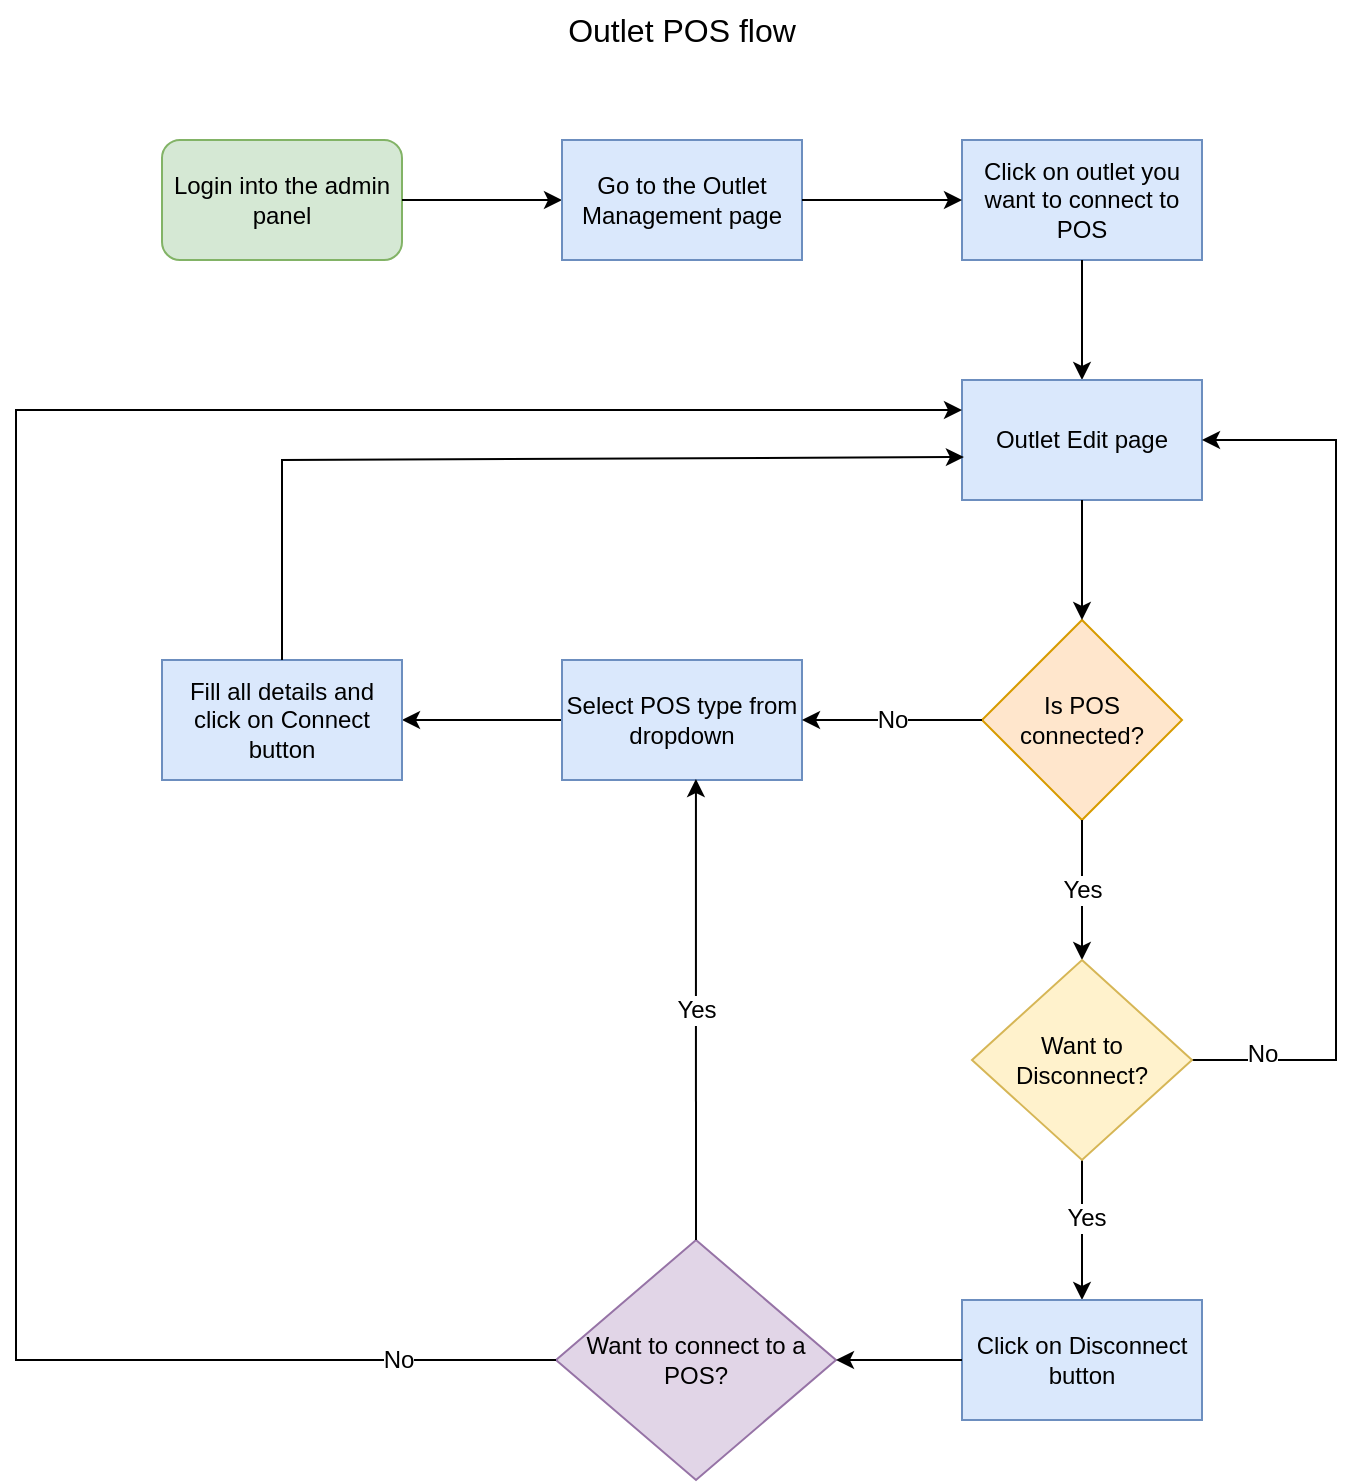 <mxfile version="20.8.3" type="github"><diagram name="Page-1" id="c7558073-3199-34d8-9f00-42111426c3f3"><mxGraphModel dx="1194" dy="692" grid="1" gridSize="10" guides="1" tooltips="1" connect="1" arrows="1" fold="1" page="1" pageScale="1" pageWidth="826" pageHeight="1169" background="none" math="0" shadow="0"><root><mxCell id="0"/><mxCell id="1" parent="0"/><mxCell id="5kpx9OWCmVV_XEbnzuug-98" style="edgeStyle=orthogonalEdgeStyle;rounded=0;orthogonalLoop=1;jettySize=auto;html=1;exitX=0.5;exitY=1;exitDx=0;exitDy=0;" parent="1" edge="1"><mxGeometry relative="1" as="geometry"><mxPoint x="458" y="150" as="sourcePoint"/><mxPoint x="458" y="150" as="targetPoint"/></mxGeometry></mxCell><mxCell id="5kpx9OWCmVV_XEbnzuug-99" value="Outlet POS flow" style="text;html=1;strokeColor=none;fillColor=none;align=center;verticalAlign=middle;whiteSpace=wrap;rounded=0;fontSize=16;" parent="1" vertex="1"><mxGeometry x="333" y="10" width="160" height="30" as="geometry"/></mxCell><mxCell id="5kpx9OWCmVV_XEbnzuug-101" value="&lt;font style=&quot;font-size: 12px;&quot;&gt;Login into the admin panel&lt;/font&gt;" style="rounded=1;whiteSpace=wrap;html=1;fontSize=10;fillColor=#d5e8d4;strokeColor=#82b366;" parent="1" vertex="1"><mxGeometry x="153" y="80" width="120" height="60" as="geometry"/></mxCell><mxCell id="5kpx9OWCmVV_XEbnzuug-103" value="" style="endArrow=classic;html=1;rounded=0;fontSize=10;exitX=1;exitY=0.5;exitDx=0;exitDy=0;" parent="1" source="5kpx9OWCmVV_XEbnzuug-101" edge="1"><mxGeometry width="50" height="50" relative="1" as="geometry"><mxPoint x="463" y="110" as="sourcePoint"/><mxPoint x="353" y="110" as="targetPoint"/></mxGeometry></mxCell><mxCell id="5kpx9OWCmVV_XEbnzuug-104" value="&lt;font style=&quot;font-size: 12px;&quot;&gt;Go to the Outlet Management page&lt;/font&gt;" style="rounded=0;whiteSpace=wrap;html=1;fontSize=10;fillColor=#dae8fc;strokeColor=#6c8ebf;" parent="1" vertex="1"><mxGeometry x="353" y="80" width="120" height="60" as="geometry"/></mxCell><mxCell id="5kpx9OWCmVV_XEbnzuug-105" value="&lt;font style=&quot;font-size: 12px;&quot;&gt;Click on outlet you want to connect to POS&lt;/font&gt;" style="rounded=0;whiteSpace=wrap;html=1;fontSize=10;fillColor=#dae8fc;strokeColor=#6c8ebf;" parent="1" vertex="1"><mxGeometry x="553" y="80" width="120" height="60" as="geometry"/></mxCell><mxCell id="5kpx9OWCmVV_XEbnzuug-106" value="Is POS connected?" style="rhombus;whiteSpace=wrap;html=1;fontSize=12;fillColor=#ffe6cc;strokeColor=#d79b00;" parent="1" vertex="1"><mxGeometry x="563" y="320" width="100" height="100" as="geometry"/></mxCell><mxCell id="5kpx9OWCmVV_XEbnzuug-107" value="" style="endArrow=classic;html=1;rounded=0;fontSize=12;entryX=0;entryY=0.5;entryDx=0;entryDy=0;exitX=1;exitY=0.5;exitDx=0;exitDy=0;" parent="1" source="5kpx9OWCmVV_XEbnzuug-104" target="5kpx9OWCmVV_XEbnzuug-105" edge="1"><mxGeometry width="50" height="50" relative="1" as="geometry"><mxPoint x="463" y="170" as="sourcePoint"/><mxPoint x="513" y="120" as="targetPoint"/></mxGeometry></mxCell><mxCell id="5kpx9OWCmVV_XEbnzuug-112" value="" style="endArrow=classic;html=1;rounded=0;fontSize=12;entryX=0.5;entryY=0;entryDx=0;entryDy=0;exitX=0.5;exitY=1;exitDx=0;exitDy=0;" parent="1" source="5kpx9OWCmVV_XEbnzuug-105" target="5kpx9OWCmVV_XEbnzuug-121" edge="1"><mxGeometry width="50" height="50" relative="1" as="geometry"><mxPoint x="463" y="160" as="sourcePoint"/><mxPoint x="513" y="110" as="targetPoint"/></mxGeometry></mxCell><mxCell id="5kpx9OWCmVV_XEbnzuug-118" value="" style="edgeStyle=orthogonalEdgeStyle;rounded=0;orthogonalLoop=1;jettySize=auto;html=1;fontSize=10;" parent="1" source="5kpx9OWCmVV_XEbnzuug-115" target="5kpx9OWCmVV_XEbnzuug-117" edge="1"><mxGeometry relative="1" as="geometry"/></mxCell><mxCell id="5kpx9OWCmVV_XEbnzuug-115" value="Select POS type from dropdown" style="whiteSpace=wrap;html=1;fillColor=#dae8fc;strokeColor=#6c8ebf;" parent="1" vertex="1"><mxGeometry x="353" y="340" width="120" height="60" as="geometry"/></mxCell><mxCell id="5kpx9OWCmVV_XEbnzuug-117" value="Fill all details and click on Connect button" style="whiteSpace=wrap;html=1;fillColor=#dae8fc;strokeColor=#6c8ebf;" parent="1" vertex="1"><mxGeometry x="153" y="340" width="120" height="60" as="geometry"/></mxCell><mxCell id="5kpx9OWCmVV_XEbnzuug-121" value="Outlet Edit page" style="rounded=0;whiteSpace=wrap;html=1;fontSize=12;fillColor=#dae8fc;strokeColor=#6c8ebf;" parent="1" vertex="1"><mxGeometry x="553" y="200" width="120" height="60" as="geometry"/></mxCell><mxCell id="5kpx9OWCmVV_XEbnzuug-122" value="" style="endArrow=classic;html=1;rounded=0;fontSize=12;exitX=0.5;exitY=1;exitDx=0;exitDy=0;entryX=0.5;entryY=0;entryDx=0;entryDy=0;" parent="1" source="5kpx9OWCmVV_XEbnzuug-121" target="5kpx9OWCmVV_XEbnzuug-106" edge="1"><mxGeometry width="50" height="50" relative="1" as="geometry"><mxPoint x="390" y="360" as="sourcePoint"/><mxPoint x="440" y="310" as="targetPoint"/></mxGeometry></mxCell><mxCell id="5kpx9OWCmVV_XEbnzuug-124" value="No" style="endArrow=classic;html=1;rounded=0;fontSize=12;exitX=0;exitY=0.5;exitDx=0;exitDy=0;entryX=1;entryY=0.5;entryDx=0;entryDy=0;" parent="1" source="5kpx9OWCmVV_XEbnzuug-106" target="5kpx9OWCmVV_XEbnzuug-115" edge="1"><mxGeometry width="50" height="50" relative="1" as="geometry"><mxPoint x="390" y="360" as="sourcePoint"/><mxPoint x="440" y="310" as="targetPoint"/></mxGeometry></mxCell><mxCell id="5kpx9OWCmVV_XEbnzuug-125" value="Yes" style="endArrow=classic;html=1;rounded=0;fontSize=12;exitX=0.5;exitY=1;exitDx=0;exitDy=0;entryX=0.5;entryY=0;entryDx=0;entryDy=0;" parent="1" source="5kpx9OWCmVV_XEbnzuug-106" target="wof5Y4s7-xbiJaWW-B5Y-1" edge="1"><mxGeometry width="50" height="50" relative="1" as="geometry"><mxPoint x="390" y="360" as="sourcePoint"/><mxPoint x="613" y="490" as="targetPoint"/></mxGeometry></mxCell><mxCell id="wof5Y4s7-xbiJaWW-B5Y-4" value="" style="edgeStyle=orthogonalEdgeStyle;rounded=0;orthogonalLoop=1;jettySize=auto;html=1;" edge="1" parent="1" source="wof5Y4s7-xbiJaWW-B5Y-1" target="wof5Y4s7-xbiJaWW-B5Y-3"><mxGeometry relative="1" as="geometry"/></mxCell><mxCell id="wof5Y4s7-xbiJaWW-B5Y-6" value="&lt;font style=&quot;font-size: 12px;&quot;&gt;Yes&lt;/font&gt;" style="edgeLabel;html=1;align=center;verticalAlign=middle;resizable=0;points=[];" vertex="1" connectable="0" parent="wof5Y4s7-xbiJaWW-B5Y-4"><mxGeometry x="-0.173" y="2" relative="1" as="geometry"><mxPoint as="offset"/></mxGeometry></mxCell><mxCell id="wof5Y4s7-xbiJaWW-B5Y-8" value="" style="edgeStyle=orthogonalEdgeStyle;rounded=0;orthogonalLoop=1;jettySize=auto;html=1;entryX=1;entryY=0.5;entryDx=0;entryDy=0;" edge="1" parent="1" source="wof5Y4s7-xbiJaWW-B5Y-1" target="5kpx9OWCmVV_XEbnzuug-121"><mxGeometry relative="1" as="geometry"><mxPoint x="613" y="660" as="targetPoint"/><Array as="points"><mxPoint x="740" y="540"/><mxPoint x="740" y="230"/></Array></mxGeometry></mxCell><mxCell id="wof5Y4s7-xbiJaWW-B5Y-10" value="&lt;font style=&quot;font-size: 12px;&quot;&gt;No&lt;/font&gt;" style="edgeLabel;html=1;align=center;verticalAlign=middle;resizable=0;points=[];" vertex="1" connectable="0" parent="wof5Y4s7-xbiJaWW-B5Y-8"><mxGeometry x="-0.844" y="3" relative="1" as="geometry"><mxPoint as="offset"/></mxGeometry></mxCell><mxCell id="wof5Y4s7-xbiJaWW-B5Y-1" value="Want to Disconnect?" style="rhombus;whiteSpace=wrap;html=1;fillColor=#fff2cc;strokeColor=#d6b656;" vertex="1" parent="1"><mxGeometry x="558" y="490" width="110" height="100" as="geometry"/></mxCell><mxCell id="wof5Y4s7-xbiJaWW-B5Y-3" value="Click on Disconnect button" style="whiteSpace=wrap;html=1;fillColor=#dae8fc;strokeColor=#6c8ebf;" vertex="1" parent="1"><mxGeometry x="553" y="660" width="120" height="60" as="geometry"/></mxCell><mxCell id="wof5Y4s7-xbiJaWW-B5Y-11" value="Want to connect to a POS?" style="rhombus;whiteSpace=wrap;html=1;fillColor=#e1d5e7;strokeColor=#9673a6;align=center;" vertex="1" parent="1"><mxGeometry x="350" y="630" width="140" height="120" as="geometry"/></mxCell><mxCell id="wof5Y4s7-xbiJaWW-B5Y-13" value="" style="endArrow=classic;html=1;rounded=0;fontSize=12;exitX=0;exitY=0.5;exitDx=0;exitDy=0;entryX=1;entryY=0.5;entryDx=0;entryDy=0;" edge="1" parent="1" source="wof5Y4s7-xbiJaWW-B5Y-3" target="wof5Y4s7-xbiJaWW-B5Y-11"><mxGeometry width="50" height="50" relative="1" as="geometry"><mxPoint x="350" y="550" as="sourcePoint"/><mxPoint x="400" y="500" as="targetPoint"/></mxGeometry></mxCell><mxCell id="wof5Y4s7-xbiJaWW-B5Y-14" value="Yes" style="endArrow=classic;html=1;rounded=0;fontSize=12;exitX=0.5;exitY=0;exitDx=0;exitDy=0;entryX=0.558;entryY=0.992;entryDx=0;entryDy=0;entryPerimeter=0;" edge="1" parent="1" source="wof5Y4s7-xbiJaWW-B5Y-11" target="5kpx9OWCmVV_XEbnzuug-115"><mxGeometry width="50" height="50" relative="1" as="geometry"><mxPoint x="350" y="550" as="sourcePoint"/><mxPoint x="400" y="500" as="targetPoint"/></mxGeometry></mxCell><mxCell id="wof5Y4s7-xbiJaWW-B5Y-18" value="" style="endArrow=classic;html=1;rounded=0;fontSize=12;exitX=0;exitY=0.5;exitDx=0;exitDy=0;entryX=0;entryY=0.25;entryDx=0;entryDy=0;" edge="1" parent="1" source="wof5Y4s7-xbiJaWW-B5Y-11" target="5kpx9OWCmVV_XEbnzuug-121"><mxGeometry width="50" height="50" relative="1" as="geometry"><mxPoint x="350" y="530" as="sourcePoint"/><mxPoint x="400" y="480" as="targetPoint"/><Array as="points"><mxPoint x="80" y="690"/><mxPoint x="80" y="215"/></Array></mxGeometry></mxCell><mxCell id="wof5Y4s7-xbiJaWW-B5Y-19" value="No" style="edgeLabel;html=1;align=center;verticalAlign=middle;resizable=0;points=[];fontSize=12;" vertex="1" connectable="0" parent="wof5Y4s7-xbiJaWW-B5Y-18"><mxGeometry x="-0.87" relative="1" as="geometry"><mxPoint as="offset"/></mxGeometry></mxCell><mxCell id="wof5Y4s7-xbiJaWW-B5Y-20" value="" style="endArrow=classic;html=1;rounded=0;fontSize=12;exitX=0.5;exitY=0;exitDx=0;exitDy=0;entryX=0.008;entryY=0.642;entryDx=0;entryDy=0;entryPerimeter=0;" edge="1" parent="1" source="5kpx9OWCmVV_XEbnzuug-117" target="5kpx9OWCmVV_XEbnzuug-121"><mxGeometry width="50" height="50" relative="1" as="geometry"><mxPoint x="350" y="240" as="sourcePoint"/><mxPoint x="400" y="190" as="targetPoint"/><Array as="points"><mxPoint x="213" y="240"/></Array></mxGeometry></mxCell></root></mxGraphModel></diagram></mxfile>